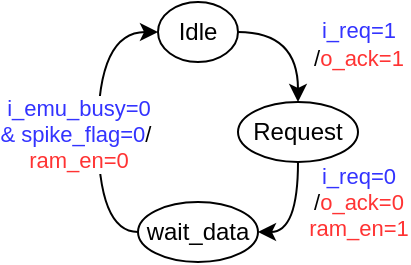 <mxfile version="26.1.1">
  <diagram name="Page-1" id="hsA-VaDMaVPjtfVfDZN1">
    <mxGraphModel dx="574" dy="317" grid="1" gridSize="10" guides="1" tooltips="1" connect="1" arrows="1" fold="1" page="1" pageScale="1" pageWidth="850" pageHeight="1100" math="0" shadow="0">
      <root>
        <mxCell id="0" />
        <mxCell id="1" parent="0" />
        <mxCell id="6wkh5i-xCteU9eB1enYY-3" style="edgeStyle=orthogonalEdgeStyle;rounded=0;orthogonalLoop=1;jettySize=auto;html=1;exitX=1;exitY=0.5;exitDx=0;exitDy=0;curved=1;" edge="1" parent="1" source="6wkh5i-xCteU9eB1enYY-1" target="6wkh5i-xCteU9eB1enYY-2">
          <mxGeometry relative="1" as="geometry" />
        </mxCell>
        <mxCell id="6wkh5i-xCteU9eB1enYY-4" value="&lt;div&gt;&lt;span style=&quot;color: rgb(51, 51, 255);&quot;&gt;i_req=1&lt;/span&gt;&lt;/div&gt;/&lt;span style=&quot;color: rgb(255, 51, 51);&quot;&gt;o_ack=1&lt;/span&gt;" style="edgeLabel;html=1;align=center;verticalAlign=middle;resizable=0;points=[];" vertex="1" connectable="0" parent="6wkh5i-xCteU9eB1enYY-3">
          <mxGeometry x="-0.381" y="-6" relative="1" as="geometry">
            <mxPoint x="40" as="offset" />
          </mxGeometry>
        </mxCell>
        <mxCell id="6wkh5i-xCteU9eB1enYY-1" value="Idle" style="ellipse;whiteSpace=wrap;html=1;" vertex="1" parent="1">
          <mxGeometry x="150" y="140" width="40" height="30" as="geometry" />
        </mxCell>
        <mxCell id="6wkh5i-xCteU9eB1enYY-13" style="edgeStyle=orthogonalEdgeStyle;rounded=0;orthogonalLoop=1;jettySize=auto;html=1;exitX=0.5;exitY=1;exitDx=0;exitDy=0;entryX=1;entryY=0.5;entryDx=0;entryDy=0;curved=1;" edge="1" parent="1" source="6wkh5i-xCteU9eB1enYY-2" target="6wkh5i-xCteU9eB1enYY-5">
          <mxGeometry relative="1" as="geometry" />
        </mxCell>
        <mxCell id="6wkh5i-xCteU9eB1enYY-2" value="Request" style="ellipse;whiteSpace=wrap;html=1;" vertex="1" parent="1">
          <mxGeometry x="190" y="190" width="60" height="30" as="geometry" />
        </mxCell>
        <mxCell id="6wkh5i-xCteU9eB1enYY-15" style="edgeStyle=orthogonalEdgeStyle;rounded=0;orthogonalLoop=1;jettySize=auto;html=1;exitX=0;exitY=0.5;exitDx=0;exitDy=0;entryX=0;entryY=0.5;entryDx=0;entryDy=0;curved=1;" edge="1" parent="1" source="6wkh5i-xCteU9eB1enYY-5" target="6wkh5i-xCteU9eB1enYY-1">
          <mxGeometry relative="1" as="geometry" />
        </mxCell>
        <mxCell id="6wkh5i-xCteU9eB1enYY-16" value="&lt;div&gt;&lt;span style=&quot;color: rgb(51, 51, 255);&quot;&gt;i_emu_busy=0&lt;/span&gt;&lt;/div&gt;&lt;div&gt;&lt;span style=&quot;color: rgb(51, 51, 255);&quot;&gt;&amp;amp; spike_flag=0&lt;/span&gt;/&lt;span style=&quot;color: rgb(51, 51, 255);&quot;&gt;&lt;span style=&quot;color: rgba(0, 0, 0, 0);&quot;&gt;/&lt;/span&gt;&lt;/span&gt;&lt;/div&gt;&lt;div&gt;&lt;span style=&quot;color: rgb(255, 51, 51);&quot;&gt;ram_en=0&lt;/span&gt;&lt;/div&gt;" style="edgeLabel;html=1;align=center;verticalAlign=middle;resizable=0;points=[];" vertex="1" connectable="0" parent="6wkh5i-xCteU9eB1enYY-15">
          <mxGeometry x="-0.101" y="1" relative="1" as="geometry">
            <mxPoint x="-9" y="-2" as="offset" />
          </mxGeometry>
        </mxCell>
        <mxCell id="6wkh5i-xCteU9eB1enYY-5" value="wait_data" style="ellipse;whiteSpace=wrap;html=1;" vertex="1" parent="1">
          <mxGeometry x="140" y="240" width="60" height="30" as="geometry" />
        </mxCell>
        <mxCell id="6wkh5i-xCteU9eB1enYY-18" value="&lt;div&gt;&lt;span style=&quot;color: rgb(51, 51, 255);&quot;&gt;i_req=0&lt;/span&gt;&lt;/div&gt;&lt;div&gt;/&lt;span style=&quot;color: rgb(255, 51, 51);&quot;&gt;o_ack=0&lt;/span&gt;&lt;/div&gt;&lt;div&gt;&lt;span style=&quot;color: rgb(255, 51, 51);&quot;&gt;ram_en=1&lt;/span&gt;&lt;/div&gt;" style="edgeLabel;html=1;align=center;verticalAlign=middle;resizable=0;points=[];" vertex="1" connectable="0" parent="1">
          <mxGeometry x="250" y="240" as="geometry" />
        </mxCell>
      </root>
    </mxGraphModel>
  </diagram>
</mxfile>
